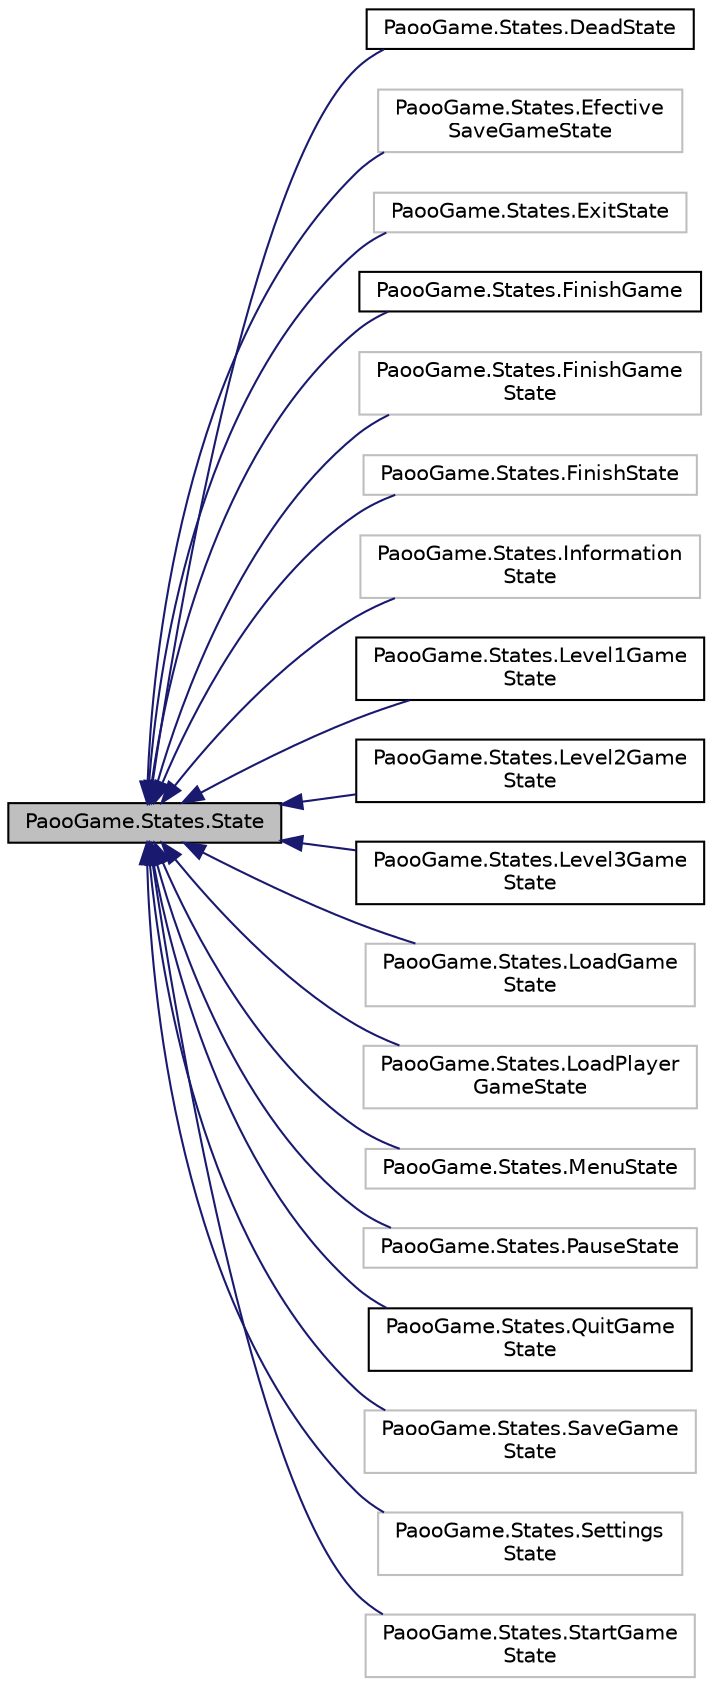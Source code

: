 digraph "PaooGame.States.State"
{
 // INTERACTIVE_SVG=YES
 // LATEX_PDF_SIZE
  edge [fontname="Helvetica",fontsize="10",labelfontname="Helvetica",labelfontsize="10"];
  node [fontname="Helvetica",fontsize="10",shape=record];
  rankdir="LR";
  Node1 [label="PaooGame.States.State",height=0.2,width=0.4,color="black", fillcolor="grey75", style="filled", fontcolor="black",tooltip="Implementeaza sablonul de proiectare State : jocul este compus din mai multe stari."];
  Node1 -> Node2 [dir="back",color="midnightblue",fontsize="10",style="solid",fontname="Helvetica"];
  Node2 [label="PaooGame.States.DeadState",height=0.2,width=0.4,color="black", fillcolor="white", style="filled",URL="$class_paoo_game_1_1_states_1_1_dead_state.html",tooltip="Pisica pierde jocul prin deces."];
  Node1 -> Node3 [dir="back",color="midnightblue",fontsize="10",style="solid",fontname="Helvetica"];
  Node3 [label="PaooGame.States.Efective\lSaveGameState",height=0.2,width=0.4,color="grey75", fillcolor="white", style="filled",URL="$class_paoo_game_1_1_states_1_1_efective_save_game_state.html",tooltip=" "];
  Node1 -> Node4 [dir="back",color="midnightblue",fontsize="10",style="solid",fontname="Helvetica"];
  Node4 [label="PaooGame.States.ExitState",height=0.2,width=0.4,color="grey75", fillcolor="white", style="filled",URL="$class_paoo_game_1_1_states_1_1_exit_state.html",tooltip=" "];
  Node1 -> Node5 [dir="back",color="midnightblue",fontsize="10",style="solid",fontname="Helvetica"];
  Node5 [label="PaooGame.States.FinishGame",height=0.2,width=0.4,color="black", fillcolor="white", style="filled",URL="$class_paoo_game_1_1_states_1_1_finish_game.html",tooltip="Implementeaza fereastra pentru final ."];
  Node1 -> Node6 [dir="back",color="midnightblue",fontsize="10",style="solid",fontname="Helvetica"];
  Node6 [label="PaooGame.States.FinishGame\lState",height=0.2,width=0.4,color="grey75", fillcolor="white", style="filled",URL="$class_paoo_game_1_1_states_1_1_finish_game_state.html",tooltip=" "];
  Node1 -> Node7 [dir="back",color="midnightblue",fontsize="10",style="solid",fontname="Helvetica"];
  Node7 [label="PaooGame.States.FinishState",height=0.2,width=0.4,color="grey75", fillcolor="white", style="filled",URL="$class_paoo_game_1_1_states_1_1_finish_state.html",tooltip=" "];
  Node1 -> Node8 [dir="back",color="midnightblue",fontsize="10",style="solid",fontname="Helvetica"];
  Node8 [label="PaooGame.States.Information\lState",height=0.2,width=0.4,color="grey75", fillcolor="white", style="filled",URL="$class_paoo_game_1_1_states_1_1_information_state.html",tooltip=" "];
  Node1 -> Node9 [dir="back",color="midnightblue",fontsize="10",style="solid",fontname="Helvetica"];
  Node9 [label="PaooGame.States.Level1Game\lState",height=0.2,width=0.4,color="black", fillcolor="white", style="filled",URL="$class_paoo_game_1_1_states_1_1_level1_game_state.html",tooltip="Implementeaza nivelul 1 pentru joc."];
  Node1 -> Node10 [dir="back",color="midnightblue",fontsize="10",style="solid",fontname="Helvetica"];
  Node10 [label="PaooGame.States.Level2Game\lState",height=0.2,width=0.4,color="black", fillcolor="white", style="filled",URL="$class_paoo_game_1_1_states_1_1_level2_game_state.html",tooltip="Implementeaza nivelul 2 pentru joc."];
  Node1 -> Node11 [dir="back",color="midnightblue",fontsize="10",style="solid",fontname="Helvetica"];
  Node11 [label="PaooGame.States.Level3Game\lState",height=0.2,width=0.4,color="black", fillcolor="white", style="filled",URL="$class_paoo_game_1_1_states_1_1_level3_game_state.html",tooltip="Implementeaza nivelul 3 pentru joc."];
  Node1 -> Node12 [dir="back",color="midnightblue",fontsize="10",style="solid",fontname="Helvetica"];
  Node12 [label="PaooGame.States.LoadGame\lState",height=0.2,width=0.4,color="grey75", fillcolor="white", style="filled",URL="$class_paoo_game_1_1_states_1_1_load_game_state.html",tooltip=" "];
  Node1 -> Node13 [dir="back",color="midnightblue",fontsize="10",style="solid",fontname="Helvetica"];
  Node13 [label="PaooGame.States.LoadPlayer\lGameState",height=0.2,width=0.4,color="grey75", fillcolor="white", style="filled",URL="$class_paoo_game_1_1_states_1_1_load_player_game_state.html",tooltip=" "];
  Node1 -> Node14 [dir="back",color="midnightblue",fontsize="10",style="solid",fontname="Helvetica"];
  Node14 [label="PaooGame.States.MenuState",height=0.2,width=0.4,color="grey75", fillcolor="white", style="filled",URL="$class_paoo_game_1_1_states_1_1_menu_state.html",tooltip=" "];
  Node1 -> Node15 [dir="back",color="midnightblue",fontsize="10",style="solid",fontname="Helvetica"];
  Node15 [label="PaooGame.States.PauseState",height=0.2,width=0.4,color="grey75", fillcolor="white", style="filled",URL="$class_paoo_game_1_1_states_1_1_pause_state.html",tooltip=" "];
  Node1 -> Node16 [dir="back",color="midnightblue",fontsize="10",style="solid",fontname="Helvetica"];
  Node16 [label="PaooGame.States.QuitGame\lState",height=0.2,width=0.4,color="black", fillcolor="white", style="filled",URL="$class_paoo_game_1_1_states_1_1_quit_game_state.html",tooltip="Starea jocului la apasare butonului Quit."];
  Node1 -> Node17 [dir="back",color="midnightblue",fontsize="10",style="solid",fontname="Helvetica"];
  Node17 [label="PaooGame.States.SaveGame\lState",height=0.2,width=0.4,color="grey75", fillcolor="white", style="filled",URL="$class_paoo_game_1_1_states_1_1_save_game_state.html",tooltip=" "];
  Node1 -> Node18 [dir="back",color="midnightblue",fontsize="10",style="solid",fontname="Helvetica"];
  Node18 [label="PaooGame.States.Settings\lState",height=0.2,width=0.4,color="grey75", fillcolor="white", style="filled",URL="$class_paoo_game_1_1_states_1_1_settings_state.html",tooltip=" "];
  Node1 -> Node19 [dir="back",color="midnightblue",fontsize="10",style="solid",fontname="Helvetica"];
  Node19 [label="PaooGame.States.StartGame\lState",height=0.2,width=0.4,color="grey75", fillcolor="white", style="filled",URL="$class_paoo_game_1_1_states_1_1_start_game_state.html",tooltip=" "];
}
